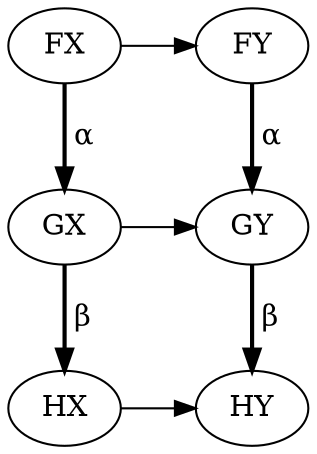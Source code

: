 digraph vc {
  FX -> FY;
  GX -> GY;
  HX -> HY;
  FX -> GX [style=bold, label = " α"];
  FY -> GY [style=bold, label = " α"];
  GX -> HX [style=bold, label = " β"];
  GY -> HY [style=bold, label = " β"];
  {rank=same; FX FY}
  {rank=same; GX GY}
  {rank=same; HX HY}
}
